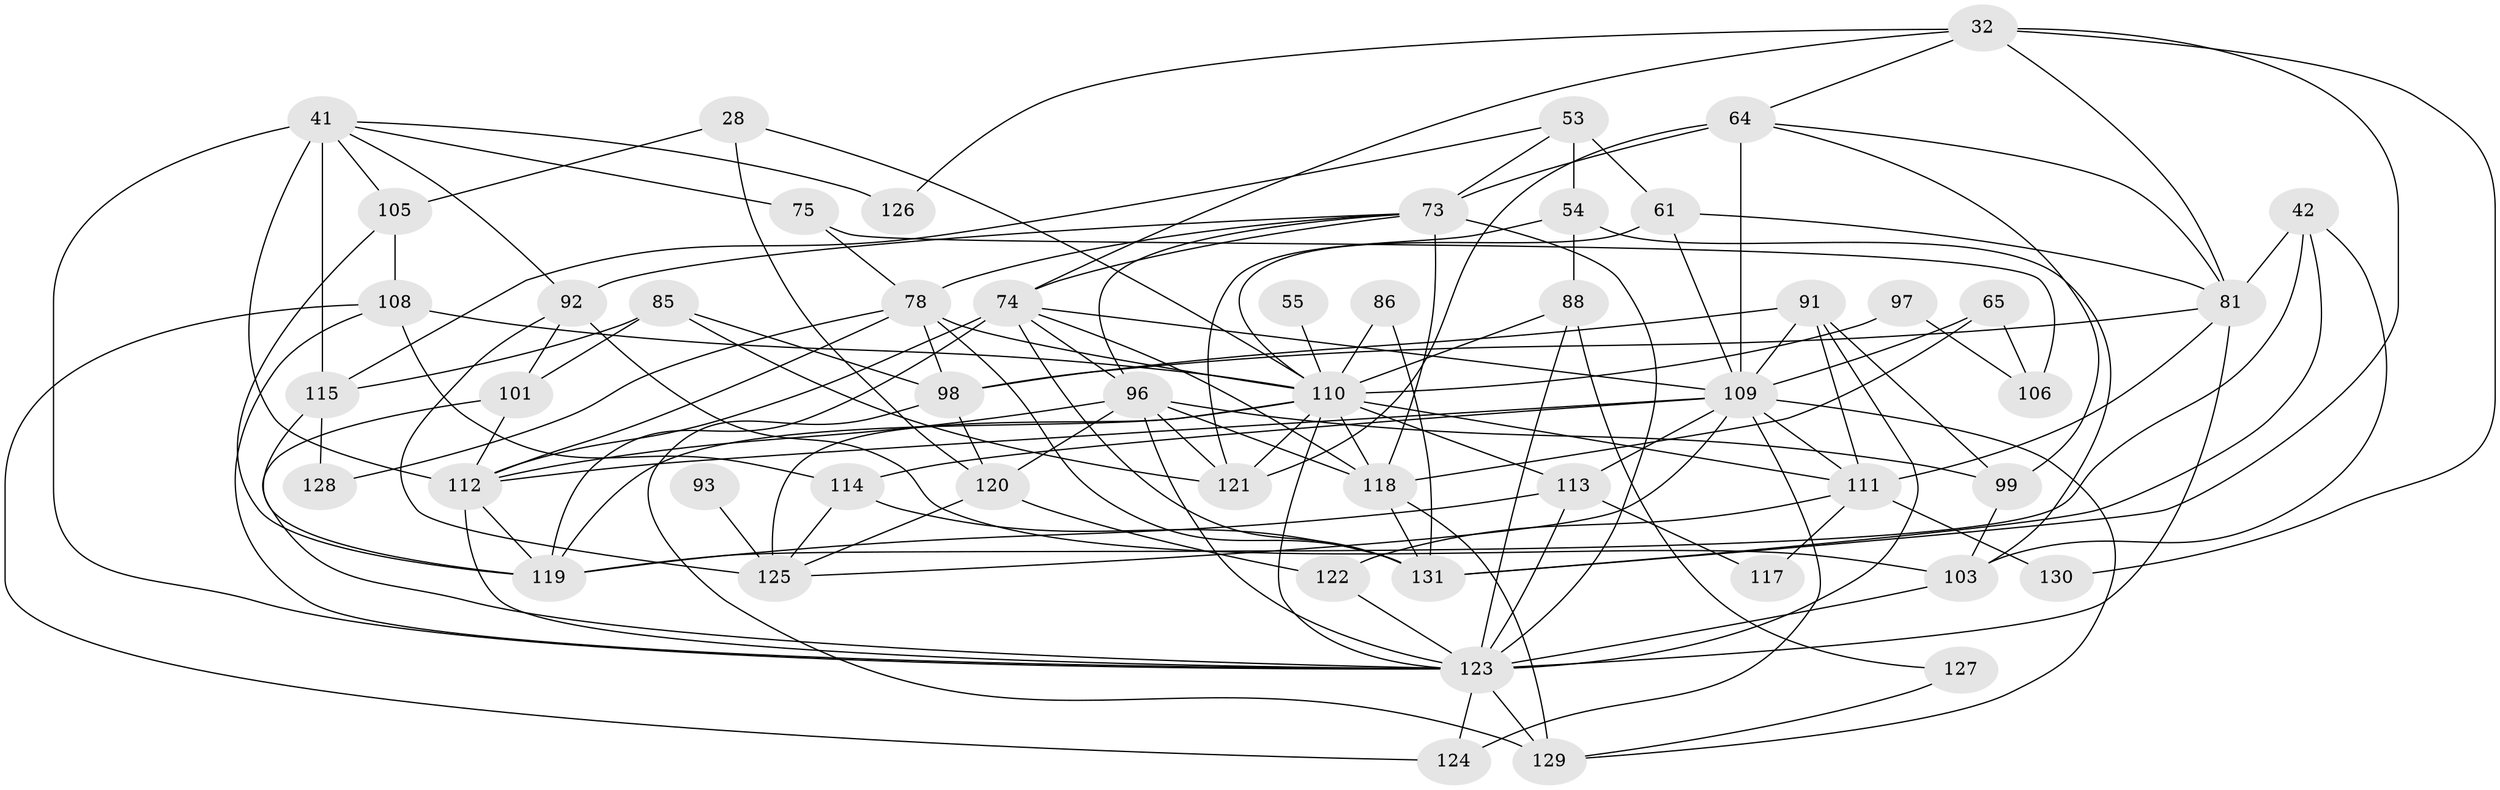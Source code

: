 // original degree distribution, {3: 0.2900763358778626, 2: 0.1297709923664122, 4: 0.2824427480916031, 5: 0.15267175572519084, 6: 0.07633587786259542, 8: 0.015267175572519083, 7: 0.04580152671755725, 10: 0.007633587786259542}
// Generated by graph-tools (version 1.1) at 2025/54/03/04/25 21:54:29]
// undirected, 52 vertices, 133 edges
graph export_dot {
graph [start="1"]
  node [color=gray90,style=filled];
  28;
  32 [super="+29"];
  41 [super="+12"];
  42;
  53 [super="+27"];
  54;
  55;
  61;
  64 [super="+48"];
  65;
  73 [super="+3+19"];
  74 [super="+70+58+46"];
  75;
  78 [super="+6"];
  81 [super="+51"];
  85;
  86;
  88 [super="+7"];
  91 [super="+90"];
  92 [super="+23"];
  93;
  96 [super="+34+84"];
  97;
  98 [super="+5+94"];
  99;
  101;
  103 [super="+33"];
  105 [super="+76"];
  106 [super="+87"];
  108 [super="+72"];
  109 [super="+50+52+62+14"];
  110 [super="+80+82+71+89"];
  111 [super="+77+100"];
  112 [super="+37+79+107"];
  113 [super="+104+38"];
  114 [super="+24"];
  115;
  117;
  118 [super="+22+49+116"];
  119 [super="+83+69"];
  120;
  121 [super="+45"];
  122 [super="+57"];
  123 [super="+63+102"];
  124;
  125 [super="+36"];
  126;
  127;
  128;
  129 [super="+13"];
  130;
  131 [super="+56+47+95"];
  28 -- 105;
  28 -- 120;
  28 -- 110;
  32 -- 64 [weight=2];
  32 -- 126;
  32 -- 130;
  32 -- 131 [weight=2];
  32 -- 81;
  32 -- 74;
  41 -- 115;
  41 -- 92;
  41 -- 105;
  41 -- 75;
  41 -- 126;
  41 -- 112 [weight=3];
  41 -- 123;
  42 -- 103;
  42 -- 81;
  42 -- 131;
  42 -- 119;
  53 -- 73;
  53 -- 54;
  53 -- 61 [weight=2];
  53 -- 115;
  54 -- 88;
  54 -- 103 [weight=2];
  54 -- 121;
  55 -- 110 [weight=2];
  61 -- 109;
  61 -- 81;
  61 -- 110;
  64 -- 121;
  64 -- 73 [weight=2];
  64 -- 81;
  64 -- 99;
  64 -- 109 [weight=2];
  65 -- 106 [weight=2];
  65 -- 118;
  65 -- 109 [weight=2];
  73 -- 78;
  73 -- 118;
  73 -- 92;
  73 -- 123;
  73 -- 96;
  73 -- 74;
  74 -- 109 [weight=2];
  74 -- 96 [weight=3];
  74 -- 118;
  74 -- 119;
  74 -- 112;
  74 -- 131 [weight=2];
  75 -- 78;
  75 -- 106;
  78 -- 128;
  78 -- 131;
  78 -- 98;
  78 -- 112;
  78 -- 110 [weight=2];
  81 -- 123;
  81 -- 111 [weight=2];
  81 -- 98;
  85 -- 115;
  85 -- 101;
  85 -- 98;
  85 -- 121;
  86 -- 110 [weight=2];
  86 -- 131;
  88 -- 127;
  88 -- 123 [weight=2];
  88 -- 110;
  91 -- 98;
  91 -- 123 [weight=2];
  91 -- 99;
  91 -- 111 [weight=2];
  91 -- 109;
  92 -- 101;
  92 -- 125;
  92 -- 103;
  93 -- 125 [weight=2];
  96 -- 99;
  96 -- 112;
  96 -- 118;
  96 -- 120;
  96 -- 121;
  96 -- 123;
  97 -- 106;
  97 -- 110;
  98 -- 129 [weight=2];
  98 -- 120;
  99 -- 103;
  101 -- 112;
  101 -- 123;
  103 -- 123;
  105 -- 108 [weight=2];
  105 -- 119;
  108 -- 124;
  108 -- 114;
  108 -- 123;
  108 -- 110 [weight=3];
  109 -- 112 [weight=4];
  109 -- 129 [weight=2];
  109 -- 124;
  109 -- 111 [weight=5];
  109 -- 113 [weight=4];
  109 -- 114;
  109 -- 125;
  110 -- 118 [weight=4];
  110 -- 111;
  110 -- 125 [weight=2];
  110 -- 113;
  110 -- 121;
  110 -- 123 [weight=2];
  110 -- 119 [weight=2];
  111 -- 130;
  111 -- 122;
  111 -- 117;
  112 -- 119;
  112 -- 123;
  113 -- 123 [weight=3];
  113 -- 117;
  113 -- 119;
  114 -- 125;
  114 -- 131;
  115 -- 128;
  115 -- 119;
  118 -- 129 [weight=2];
  118 -- 131;
  120 -- 125 [weight=2];
  120 -- 122;
  122 -- 123;
  123 -- 129;
  123 -- 124;
  127 -- 129;
}
